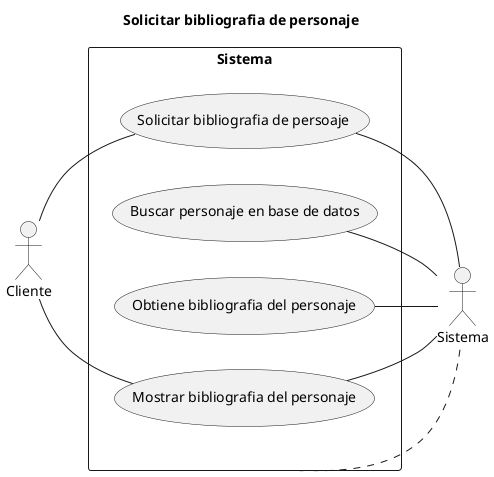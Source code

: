 @startuml Diagrama Caso Uso 1

title Solicitar bibliografia de personaje

left to right direction
skinparam packageStyle rectangle


actor Cliente as c
actor Sistema as s

rectangle Sistema {
  usecase "Solicitar bibliografia de persoaje" as UC1
  usecase "Buscar personaje en base de datos" as UC2
  usecase "Obtiene bibliografia del personaje" as UC3
  usecase "Mostrar bibliografia del personaje" as UC4
}

Sistema .. s

c -- UC1
s -left- UC1
s -left- UC2
s -left- UC3
s -left- UC4
c -- UC4

@enduml